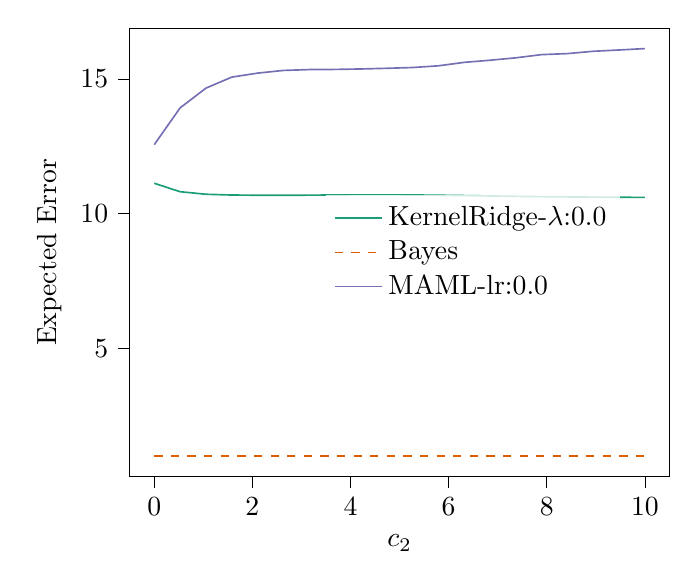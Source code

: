 % This file was created with tikzplotlib v0.10.1.
\begin{tikzpicture}

\definecolor{chocolate217952}{RGB}{217,95,2}
\definecolor{darkcyan27158119}{RGB}{27,158,119}
\definecolor{darkgray176}{RGB}{176,176,176}
\definecolor{lightslategray117112179}{RGB}{117,112,179}

\begin{axis}[
legend cell align={left},
legend style={fill opacity=0.8, draw opacity=1, text opacity=1, at={(0.91,0.5)}, anchor=east, draw=none},
tick align=outside,
tick pos=left,
x grid style={darkgray176},
xlabel={\(\displaystyle c_{2}\)},
xmin=-0.499, xmax=10.5,
xtick style={color=black},
y grid style={darkgray176},
ylabel={Expected Error},
ymin=0.244, ymax=16.887,
ytick style={color=black}
]
\addplot [semithick, darkcyan27158119]
table {%
0.001 11.131
0.527 10.818
1.054 10.723
1.58 10.695
2.106 10.687
2.632 10.686
3.159 10.69
3.685 10.696
4.211 10.701
4.737 10.701
5.264 10.697
5.79 10.687
6.316 10.674
6.842 10.66
7.369 10.646
7.895 10.634
8.421 10.624
8.947 10.617
9.474 10.611
10 10.607
};
\addlegendentry{KernelRidge-$\lambda$:0.0}
\addplot [semithick, chocolate217952, dashed]
table {%
0.001 1.001
0.527 1.001
1.054 1.001
1.58 1.001
2.106 1.001
2.632 1.001
3.159 1.001
3.685 1.001
4.211 1.001
4.737 1.001
5.264 1.001
5.79 1.001
6.316 1.001
6.842 1.001
7.369 1.001
7.895 1.001
8.421 1.001
8.947 1.001
9.474 1.001
10 1.001
};
\addlegendentry{Bayes}
\addplot [semithick, lightslategray117112179]
table {%
0.001 12.565
0.527 13.929
1.054 14.663
1.58 15.072
2.106 15.22
2.632 15.32
3.159 15.352
3.685 15.358
4.211 15.374
4.737 15.399
5.264 15.428
5.79 15.491
6.316 15.619
6.842 15.698
7.369 15.788
7.895 15.907
8.421 15.945
8.947 16.031
9.474 16.079
10 16.131
};
\addlegendentry{MAML-lr:0.0}
\end{axis}

\end{tikzpicture}
